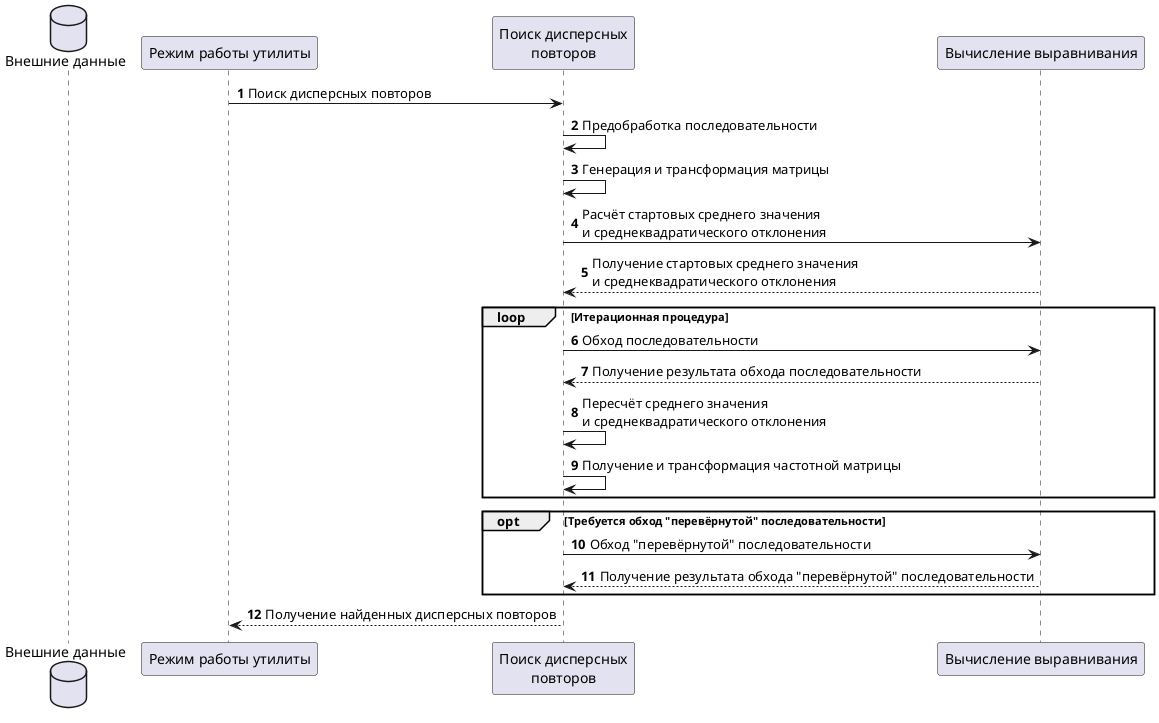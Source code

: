@startuml

database "Внешние данные" as data
participant "Режим работы утилиты" as calc
participant "Поиск дисперсных\nповторов" as search
participant "Вычисление выравнивания" as align

autonumber
calc -> search: Поиск дисперсных повторов
search -> search: Предобработка последовательности
search -> search: Генерация и трансформация матрицы
search -> align: Расчёт стартовых среднего значения\nи среднеквадратического отклонения
align --> search: Получение стартовых среднего значения\nи среднеквадратического отклонения
loop Итерационная процедура
    search -> align: Обход последовательности
    align --> search: Получение результата обхода последовательности
    search -> search: Пересчёт среднего значения\nи среднеквадратического отклонения
    search -> search: Получение и трансформация частотной матрицы
end
opt Требуется обход "перевёрнутой" последовательности
    search -> align: Обход "перевёрнутой" последовательности
    align --> search: Получение результата обхода "перевёрнутой" последовательности
end
search --> calc: Получение найденных дисперсных повторов

@enduml